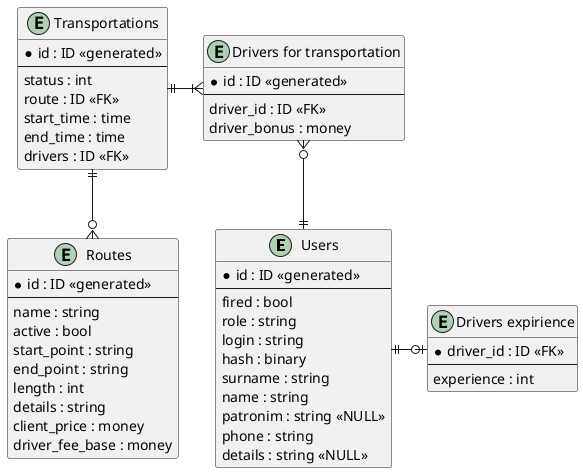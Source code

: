 @startuml

skinparam linetype ortho

entity "Users" as users {
    *id : ID <<generated>>
	--
    fired : bool
    role : string
    login : string
    hash : binary
    surname : string
    name : string
    patronim : string <<NULL>>
    phone : string
    details : string <<NULL>>
}

entity "Drivers expirience" as drv_exp {
    *driver_id : ID <<FK>>
    --
    experience : int
}

entity "Routes" as routes {
    *id : ID <<generated>>
    --
    name : string
    active : bool
    start_point : string
    end_point : string
    length : int
    details : string
    client_price : money
    driver_fee_base : money
}

entity "Transportations" as transps {
    *id : ID <<generated>>
    --
    status : int
    route : ID <<FK>>
    start_time : time
    end_time : time
    drivers : ID <<FK>>
}

entity "Drivers for transportation" as drv_transp {
    *id : ID <<generated>>
    --
    driver_id : ID <<FK>>
    driver_bonus : money
}

users ||-right-o| drv_exp
transps ||-right-|{ drv_transp
transps ||-down-o{ routes
drv_transp }o-down-|| users

@enduml
